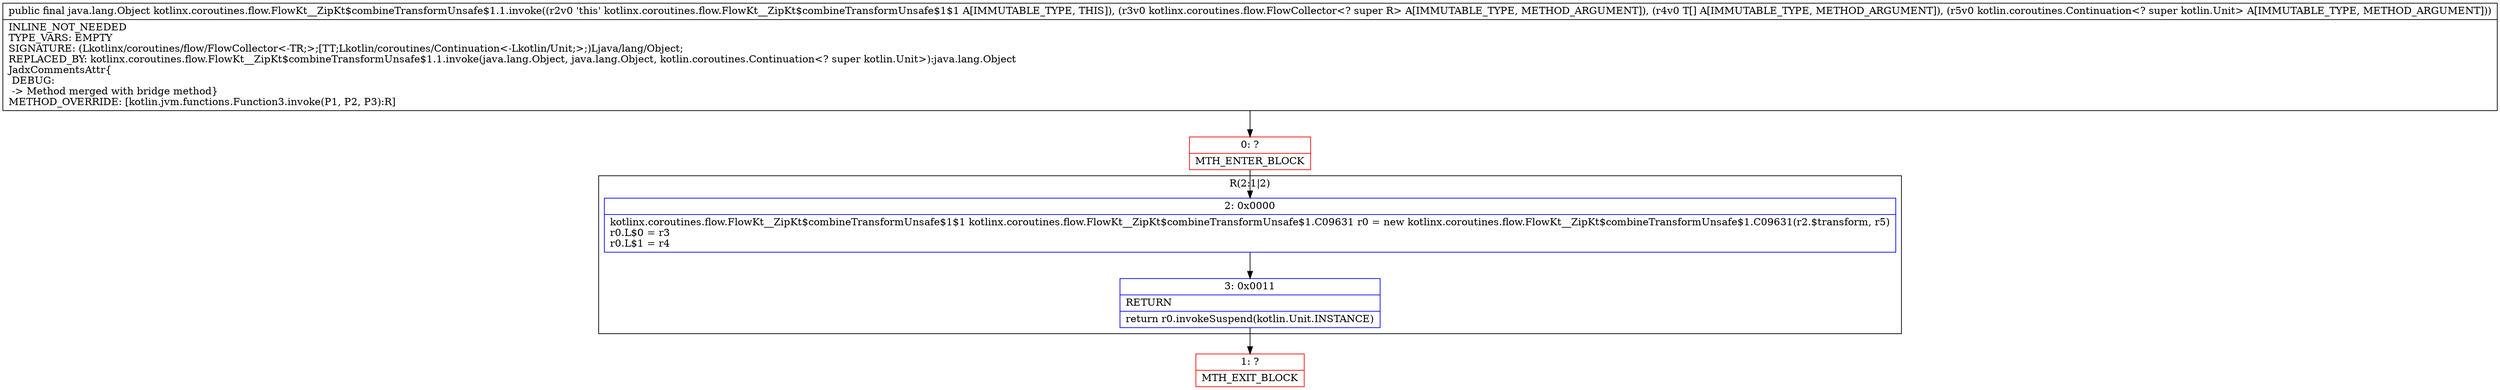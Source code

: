 digraph "CFG forkotlinx.coroutines.flow.FlowKt__ZipKt$combineTransformUnsafe$1.1.invoke(Lkotlinx\/coroutines\/flow\/FlowCollector;[Ljava\/lang\/Object;Lkotlin\/coroutines\/Continuation;)Ljava\/lang\/Object;" {
subgraph cluster_Region_2135655343 {
label = "R(2:1|2)";
node [shape=record,color=blue];
Node_2 [shape=record,label="{2\:\ 0x0000|kotlinx.coroutines.flow.FlowKt__ZipKt$combineTransformUnsafe$1$1 kotlinx.coroutines.flow.FlowKt__ZipKt$combineTransformUnsafe$1.C09631 r0 = new kotlinx.coroutines.flow.FlowKt__ZipKt$combineTransformUnsafe$1.C09631(r2.$transform, r5)\lr0.L$0 = r3\lr0.L$1 = r4\l}"];
Node_3 [shape=record,label="{3\:\ 0x0011|RETURN\l|return r0.invokeSuspend(kotlin.Unit.INSTANCE)\l}"];
}
Node_0 [shape=record,color=red,label="{0\:\ ?|MTH_ENTER_BLOCK\l}"];
Node_1 [shape=record,color=red,label="{1\:\ ?|MTH_EXIT_BLOCK\l}"];
MethodNode[shape=record,label="{public final java.lang.Object kotlinx.coroutines.flow.FlowKt__ZipKt$combineTransformUnsafe$1.1.invoke((r2v0 'this' kotlinx.coroutines.flow.FlowKt__ZipKt$combineTransformUnsafe$1$1 A[IMMUTABLE_TYPE, THIS]), (r3v0 kotlinx.coroutines.flow.FlowCollector\<? super R\> A[IMMUTABLE_TYPE, METHOD_ARGUMENT]), (r4v0 T[] A[IMMUTABLE_TYPE, METHOD_ARGUMENT]), (r5v0 kotlin.coroutines.Continuation\<? super kotlin.Unit\> A[IMMUTABLE_TYPE, METHOD_ARGUMENT]))  | INLINE_NOT_NEEDED\lTYPE_VARS: EMPTY\lSIGNATURE: (Lkotlinx\/coroutines\/flow\/FlowCollector\<\-TR;\>;[TT;Lkotlin\/coroutines\/Continuation\<\-Lkotlin\/Unit;\>;)Ljava\/lang\/Object;\lREPLACED_BY: kotlinx.coroutines.flow.FlowKt__ZipKt$combineTransformUnsafe$1.1.invoke(java.lang.Object, java.lang.Object, kotlin.coroutines.Continuation\<? super kotlin.Unit\>):java.lang.Object\lJadxCommentsAttr\{\l DEBUG: \l \-\> Method merged with bridge method\}\lMETHOD_OVERRIDE: [kotlin.jvm.functions.Function3.invoke(P1, P2, P3):R]\l}"];
MethodNode -> Node_0;Node_2 -> Node_3;
Node_3 -> Node_1;
Node_0 -> Node_2;
}

